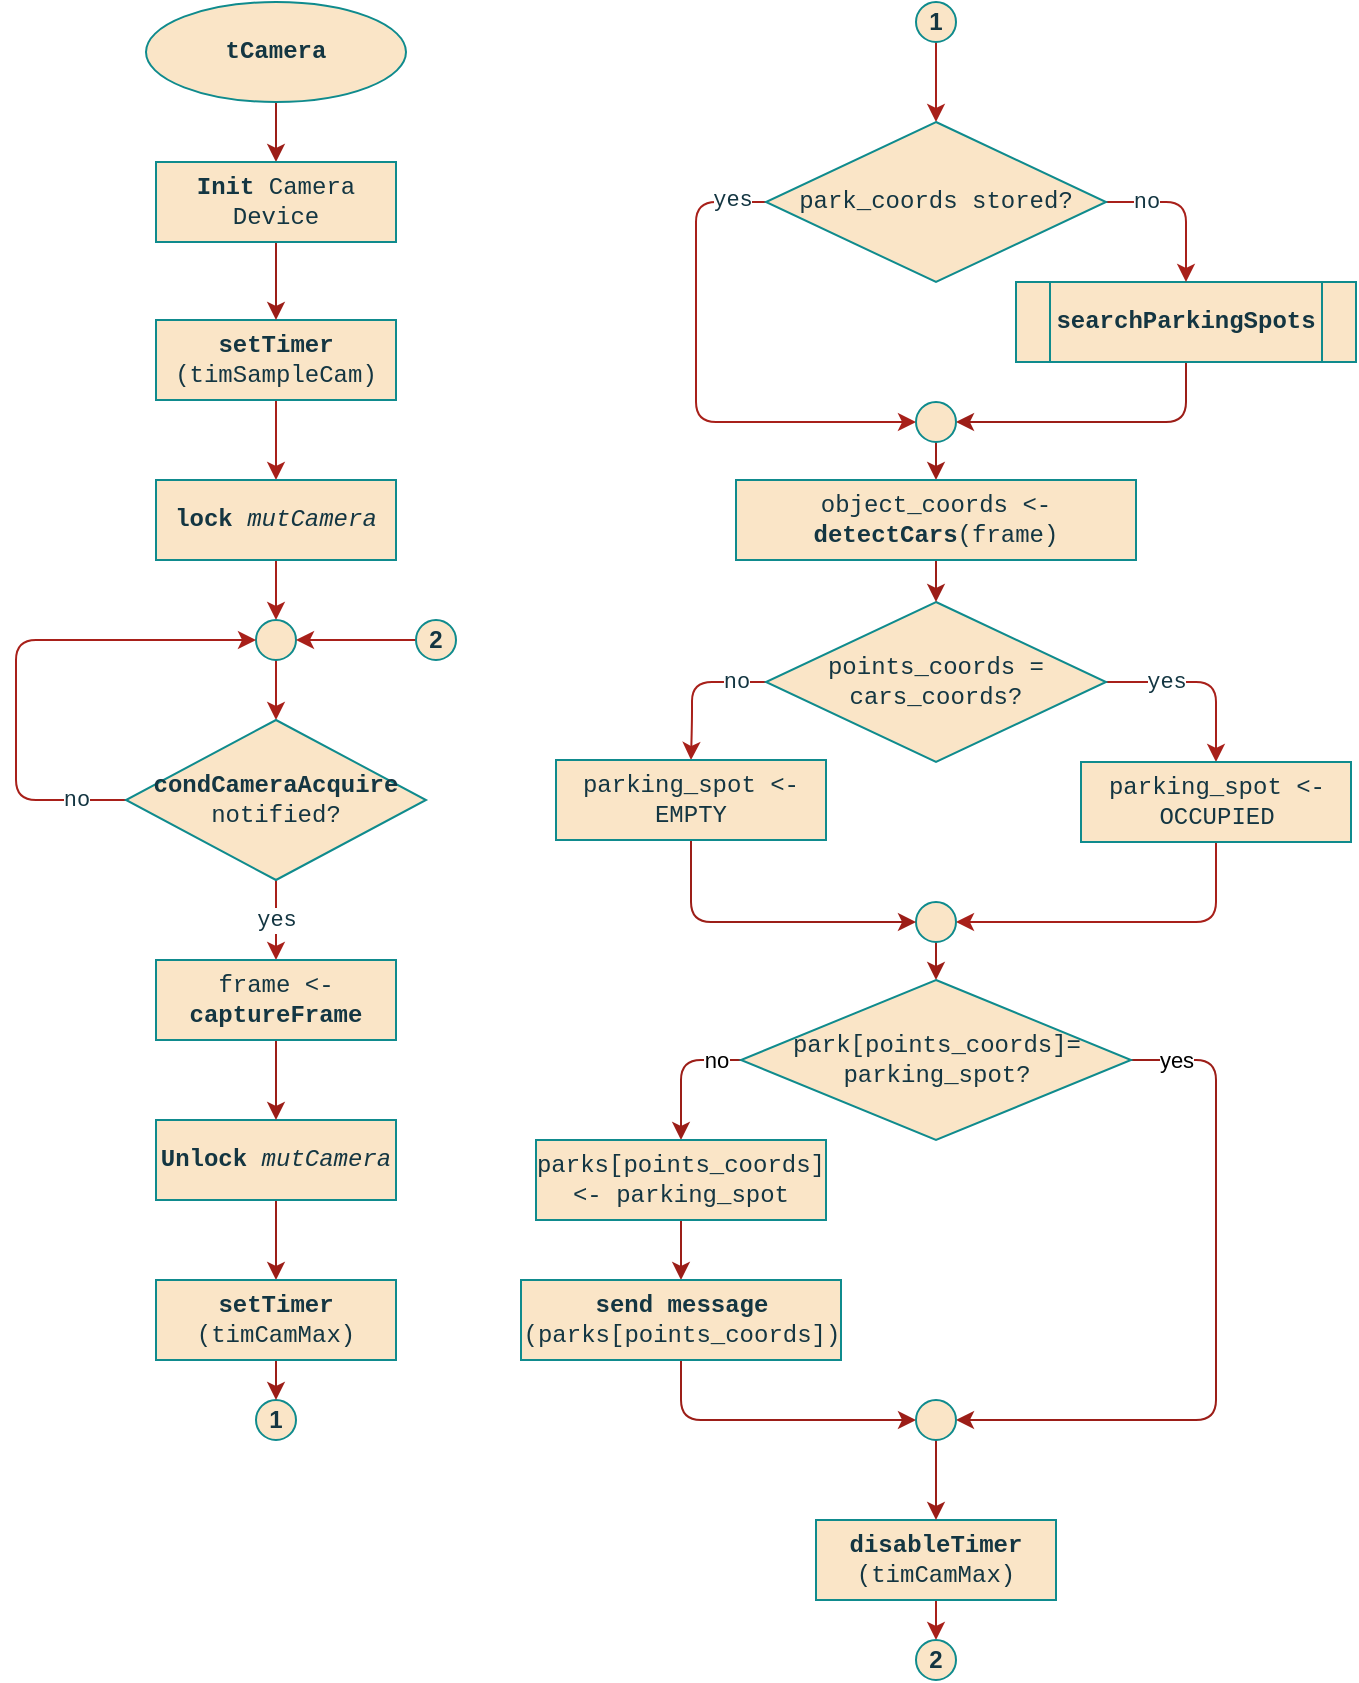 <mxfile version="15.9.6" type="github" pages="2">
  <diagram id="v8qI4HhwjPFjlMWwufgW" name="tCamera">
    <mxGraphModel dx="1422" dy="793" grid="1" gridSize="10" guides="1" tooltips="1" connect="1" arrows="1" fold="1" page="1" pageScale="1" pageWidth="827" pageHeight="1169" background="none" math="0" shadow="0">
      <root>
        <mxCell id="0" />
        <mxCell id="1" parent="0" />
        <mxCell id="VFJbaNTv9hFkWGfbKpp0-4" value="" style="edgeStyle=orthogonalEdgeStyle;rounded=0;orthogonalLoop=1;jettySize=auto;html=1;strokeColor=#9C1E18;" parent="1" source="l6NHMGRRc7nrXVu-Jkn_-1" target="VFJbaNTv9hFkWGfbKpp0-1" edge="1">
          <mxGeometry relative="1" as="geometry" />
        </mxCell>
        <mxCell id="l6NHMGRRc7nrXVu-Jkn_-1" value="&lt;b&gt;tCamera&lt;/b&gt;" style="ellipse;whiteSpace=wrap;html=1;fontFamily=Courier New;fillColor=#FAE5C7;strokeColor=#0F8B8D;fontColor=#143642;" parent="1" vertex="1">
          <mxGeometry x="145" y="41" width="130" height="50" as="geometry" />
        </mxCell>
        <mxCell id="l6NHMGRRc7nrXVu-Jkn_-10" style="edgeStyle=orthogonalEdgeStyle;curved=0;rounded=1;sketch=0;orthogonalLoop=1;jettySize=auto;html=1;exitX=0.5;exitY=1;exitDx=0;exitDy=0;entryX=0.5;entryY=0;entryDx=0;entryDy=0;fontFamily=Courier New;fontColor=#143642;strokeColor=#A8201A;fillColor=#FAE5C7;" parent="1" source="l6NHMGRRc7nrXVu-Jkn_-3" target="l6NHMGRRc7nrXVu-Jkn_-4" edge="1">
          <mxGeometry relative="1" as="geometry" />
        </mxCell>
        <mxCell id="l6NHMGRRc7nrXVu-Jkn_-3" value="&lt;div&gt;&lt;b&gt;setTimer&lt;/b&gt; (timSampleCam)&lt;br&gt;&lt;/div&gt;" style="rounded=0;whiteSpace=wrap;html=1;sketch=0;fontColor=#143642;strokeColor=#0F8B8D;fillColor=#FAE5C7;fontFamily=Courier New;" parent="1" vertex="1">
          <mxGeometry x="150" y="200" width="120" height="40" as="geometry" />
        </mxCell>
        <mxCell id="l6NHMGRRc7nrXVu-Jkn_-11" style="edgeStyle=orthogonalEdgeStyle;curved=0;rounded=1;sketch=0;orthogonalLoop=1;jettySize=auto;html=1;exitX=0.5;exitY=1;exitDx=0;exitDy=0;entryX=0.5;entryY=0;entryDx=0;entryDy=0;fontFamily=Courier New;fontColor=#143642;strokeColor=#A8201A;fillColor=#FAE5C7;" parent="1" source="l6NHMGRRc7nrXVu-Jkn_-4" target="l6NHMGRRc7nrXVu-Jkn_-5" edge="1">
          <mxGeometry relative="1" as="geometry" />
        </mxCell>
        <mxCell id="l6NHMGRRc7nrXVu-Jkn_-4" value="&lt;div&gt;&lt;b&gt;lock&lt;/b&gt;&lt;i&gt; mutCamera&lt;/i&gt;&lt;br&gt;&lt;/div&gt;" style="rounded=0;whiteSpace=wrap;html=1;sketch=0;fontColor=#143642;strokeColor=#0F8B8D;fillColor=#FAE5C7;fontFamily=Courier New;" parent="1" vertex="1">
          <mxGeometry x="150" y="280" width="120" height="40" as="geometry" />
        </mxCell>
        <mxCell id="l6NHMGRRc7nrXVu-Jkn_-12" value="" style="edgeStyle=orthogonalEdgeStyle;curved=0;rounded=1;sketch=0;orthogonalLoop=1;jettySize=auto;html=1;fontFamily=Courier New;fontColor=#143642;strokeColor=#A8201A;fillColor=#FAE5C7;" parent="1" source="l6NHMGRRc7nrXVu-Jkn_-5" target="l6NHMGRRc7nrXVu-Jkn_-6" edge="1">
          <mxGeometry relative="1" as="geometry" />
        </mxCell>
        <mxCell id="l6NHMGRRc7nrXVu-Jkn_-5" value="" style="ellipse;whiteSpace=wrap;html=1;aspect=fixed;rounded=0;sketch=0;fontColor=#143642;strokeColor=#0F8B8D;fillColor=#FAE5C7;" parent="1" vertex="1">
          <mxGeometry x="200" y="350" width="20" height="20" as="geometry" />
        </mxCell>
        <mxCell id="l6NHMGRRc7nrXVu-Jkn_-13" value="yes" style="edgeStyle=orthogonalEdgeStyle;curved=0;rounded=1;sketch=0;orthogonalLoop=1;jettySize=auto;html=1;fontFamily=Courier New;fontColor=#143642;strokeColor=#A8201A;fillColor=#FAE5C7;entryX=0.5;entryY=0;entryDx=0;entryDy=0;" parent="1" source="l6NHMGRRc7nrXVu-Jkn_-6" target="VFJbaNTv9hFkWGfbKpp0-8" edge="1">
          <mxGeometry relative="1" as="geometry">
            <mxPoint x="210" y="520" as="targetPoint" />
          </mxGeometry>
        </mxCell>
        <mxCell id="l6NHMGRRc7nrXVu-Jkn_-15" value="no" style="edgeStyle=orthogonalEdgeStyle;rounded=1;sketch=0;orthogonalLoop=1;jettySize=auto;html=1;entryX=0;entryY=0.5;entryDx=0;entryDy=0;fontFamily=Courier New;fontColor=#143642;strokeColor=#A8201A;fillColor=#FAE5C7;" parent="1" source="l6NHMGRRc7nrXVu-Jkn_-6" target="l6NHMGRRc7nrXVu-Jkn_-5" edge="1">
          <mxGeometry x="-0.804" relative="1" as="geometry">
            <Array as="points">
              <mxPoint x="80" y="440" />
              <mxPoint x="80" y="360" />
            </Array>
            <mxPoint as="offset" />
          </mxGeometry>
        </mxCell>
        <mxCell id="l6NHMGRRc7nrXVu-Jkn_-6" value="&lt;div&gt;&lt;b&gt;condCameraAcquire&lt;/b&gt;&lt;/div&gt;&lt;div&gt;notified?&lt;br&gt;&lt;/div&gt;" style="rhombus;whiteSpace=wrap;html=1;rounded=0;sketch=0;fontColor=#143642;strokeColor=#0F8B8D;fillColor=#FAE5C7;fontFamily=Courier New;" parent="1" vertex="1">
          <mxGeometry x="135" y="400" width="150" height="80" as="geometry" />
        </mxCell>
        <mxCell id="l6NHMGRRc7nrXVu-Jkn_-16" value="&lt;b&gt;1&lt;/b&gt;" style="ellipse;whiteSpace=wrap;html=1;aspect=fixed;rounded=0;sketch=0;fontColor=#143642;strokeColor=#0F8B8D;fillColor=#FAE5C7;" parent="1" vertex="1">
          <mxGeometry x="200" y="740" width="20" height="20" as="geometry" />
        </mxCell>
        <mxCell id="e0RwySAAgytXwszXOPwB-2" value="" style="edgeStyle=orthogonalEdgeStyle;rounded=0;sketch=0;orthogonalLoop=1;jettySize=auto;html=1;fontFamily=Courier New;fontColor=#143642;strokeColor=#A8201A;fillColor=#FAE5C7;" parent="1" source="l6NHMGRRc7nrXVu-Jkn_-18" target="KyUtLl3s_1Qc4pkxwlyl-3" edge="1">
          <mxGeometry relative="1" as="geometry" />
        </mxCell>
        <mxCell id="l6NHMGRRc7nrXVu-Jkn_-18" value="&lt;b&gt;1&lt;/b&gt;" style="ellipse;whiteSpace=wrap;html=1;aspect=fixed;rounded=0;sketch=0;fontColor=#143642;strokeColor=#0F8B8D;fillColor=#FAE5C7;" parent="1" vertex="1">
          <mxGeometry x="530" y="41" width="20" height="20" as="geometry" />
        </mxCell>
        <mxCell id="VFJbaNTv9hFkWGfbKpp0-19" style="edgeStyle=orthogonalEdgeStyle;rounded=1;orthogonalLoop=1;jettySize=auto;html=1;entryX=1;entryY=0.5;entryDx=0;entryDy=0;strokeColor=#9C1E18;" parent="1" source="KyUtLl3s_1Qc4pkxwlyl-1" target="IIurihWpFgiLpK9xwZB3-1" edge="1">
          <mxGeometry relative="1" as="geometry">
            <Array as="points">
              <mxPoint x="665" y="251" />
            </Array>
          </mxGeometry>
        </mxCell>
        <mxCell id="KyUtLl3s_1Qc4pkxwlyl-1" value="&lt;b&gt;searchParkingSpots&lt;/b&gt;" style="shape=process;whiteSpace=wrap;html=1;backgroundOutline=1;rounded=0;sketch=0;fontFamily=Courier New;fontColor=#143642;strokeColor=#0F8B8D;fillColor=#FAE5C7;" parent="1" vertex="1">
          <mxGeometry x="580" y="181" width="170" height="40" as="geometry" />
        </mxCell>
        <mxCell id="KyUtLl3s_1Qc4pkxwlyl-4" value="no" style="edgeStyle=orthogonalEdgeStyle;rounded=1;sketch=0;orthogonalLoop=1;jettySize=auto;html=1;entryX=0.5;entryY=0;entryDx=0;entryDy=0;fontFamily=Courier New;fontColor=#143642;strokeColor=#A8201A;fillColor=#FAE5C7;" parent="1" source="KyUtLl3s_1Qc4pkxwlyl-3" target="KyUtLl3s_1Qc4pkxwlyl-1" edge="1">
          <mxGeometry x="-0.5" relative="1" as="geometry">
            <Array as="points">
              <mxPoint x="665" y="141" />
            </Array>
            <mxPoint as="offset" />
          </mxGeometry>
        </mxCell>
        <mxCell id="e0RwySAAgytXwszXOPwB-3" value="yes" style="edgeStyle=orthogonalEdgeStyle;rounded=1;sketch=0;orthogonalLoop=1;jettySize=auto;html=1;fontFamily=Courier New;fontColor=#143642;strokeColor=#A8201A;fillColor=#FAE5C7;entryX=0;entryY=0.5;entryDx=0;entryDy=0;" parent="1" source="KyUtLl3s_1Qc4pkxwlyl-3" target="IIurihWpFgiLpK9xwZB3-1" edge="1">
          <mxGeometry x="-0.864" y="-1" relative="1" as="geometry">
            <Array as="points">
              <mxPoint x="420" y="141" />
              <mxPoint x="420" y="251" />
            </Array>
            <mxPoint as="offset" />
            <mxPoint x="400" y="221" as="targetPoint" />
          </mxGeometry>
        </mxCell>
        <mxCell id="KyUtLl3s_1Qc4pkxwlyl-3" value="park_coords stored?" style="rhombus;whiteSpace=wrap;html=1;rounded=0;sketch=0;fontColor=#143642;strokeColor=#0F8B8D;fillColor=#FAE5C7;fontFamily=Courier New;verticalAlign=middle;labelPosition=center;verticalLabelPosition=middle;align=center;" parent="1" vertex="1">
          <mxGeometry x="455" y="101" width="170" height="80" as="geometry" />
        </mxCell>
        <mxCell id="-vbJTXd0xeI-oMVjiKhT-1" value="yes" style="edgeStyle=orthogonalEdgeStyle;rounded=1;sketch=0;orthogonalLoop=1;jettySize=auto;html=1;entryX=0.5;entryY=0;entryDx=0;entryDy=0;fontFamily=Courier New;fontColor=#143642;strokeColor=#A8201A;fillColor=#FAE5C7;" parent="1" source="e0RwySAAgytXwszXOPwB-1" target="e0RwySAAgytXwszXOPwB-5" edge="1">
          <mxGeometry x="-0.368" relative="1" as="geometry">
            <Array as="points">
              <mxPoint x="680" y="381" />
            </Array>
            <mxPoint as="offset" />
          </mxGeometry>
        </mxCell>
        <mxCell id="RzPXeAHFYvMgDv231EIz-7" value="no" style="edgeStyle=orthogonalEdgeStyle;rounded=1;sketch=0;orthogonalLoop=1;jettySize=auto;html=1;fontFamily=Courier New;fontColor=#143642;strokeColor=#A8201A;fillColor=#FAE5C7;entryX=0.5;entryY=0;entryDx=0;entryDy=0;" parent="1" source="e0RwySAAgytXwszXOPwB-1" target="kNWcUIAmtcXSwYykUJl_-1" edge="1">
          <mxGeometry x="-0.605" relative="1" as="geometry">
            <Array as="points">
              <mxPoint x="418" y="381" />
              <mxPoint x="418" y="400" />
            </Array>
            <mxPoint as="offset" />
            <mxPoint x="440" y="410" as="targetPoint" />
          </mxGeometry>
        </mxCell>
        <mxCell id="e0RwySAAgytXwszXOPwB-1" value="points_coords = cars_coords?" style="rhombus;whiteSpace=wrap;html=1;rounded=0;sketch=0;fontColor=#143642;strokeColor=#0F8B8D;fillColor=#FAE5C7;fontFamily=Courier New;verticalAlign=middle;labelPosition=center;verticalLabelPosition=middle;align=center;" parent="1" vertex="1">
          <mxGeometry x="455" y="341" width="170" height="80" as="geometry" />
        </mxCell>
        <mxCell id="RzPXeAHFYvMgDv231EIz-8" style="edgeStyle=orthogonalEdgeStyle;rounded=1;sketch=0;orthogonalLoop=1;jettySize=auto;html=1;entryX=1;entryY=0.5;entryDx=0;entryDy=0;fontFamily=Courier New;fontColor=#143642;strokeColor=#A8201A;fillColor=#FAE5C7;" parent="1" source="e0RwySAAgytXwszXOPwB-5" target="e0RwySAAgytXwszXOPwB-7" edge="1">
          <mxGeometry relative="1" as="geometry">
            <Array as="points">
              <mxPoint x="680" y="501" />
            </Array>
          </mxGeometry>
        </mxCell>
        <mxCell id="e0RwySAAgytXwszXOPwB-5" value="parking_spot &amp;lt;- OCCUPIED" style="rounded=0;whiteSpace=wrap;html=1;sketch=0;fontColor=#143642;strokeColor=#0F8B8D;fillColor=#FAE5C7;fontFamily=Courier New;" parent="1" vertex="1">
          <mxGeometry x="612.5" y="421" width="135" height="40" as="geometry" />
        </mxCell>
        <mxCell id="kNWcUIAmtcXSwYykUJl_-4" value="" style="edgeStyle=orthogonalEdgeStyle;rounded=1;orthogonalLoop=1;jettySize=auto;html=1;strokeColor=#9C1E18;" parent="1" source="e0RwySAAgytXwszXOPwB-7" target="kNWcUIAmtcXSwYykUJl_-3" edge="1">
          <mxGeometry relative="1" as="geometry" />
        </mxCell>
        <mxCell id="e0RwySAAgytXwszXOPwB-7" value="" style="ellipse;whiteSpace=wrap;html=1;aspect=fixed;rounded=0;sketch=0;fontColor=#143642;strokeColor=#0F8B8D;fillColor=#FAE5C7;" parent="1" vertex="1">
          <mxGeometry x="530" y="491" width="20" height="20" as="geometry" />
        </mxCell>
        <mxCell id="-vbJTXd0xeI-oMVjiKhT-7" value="" style="edgeStyle=orthogonalEdgeStyle;rounded=0;sketch=0;orthogonalLoop=1;jettySize=auto;html=1;fontFamily=Courier New;fontColor=#143642;strokeColor=#A8201A;fillColor=#FAE5C7;" parent="1" source="-vbJTXd0xeI-oMVjiKhT-5" target="l6NHMGRRc7nrXVu-Jkn_-5" edge="1">
          <mxGeometry relative="1" as="geometry" />
        </mxCell>
        <mxCell id="-vbJTXd0xeI-oMVjiKhT-5" value="2" style="ellipse;whiteSpace=wrap;html=1;aspect=fixed;rounded=0;sketch=0;fontColor=#143642;strokeColor=#0F8B8D;fillColor=#FAE5C7;fontStyle=1" parent="1" vertex="1">
          <mxGeometry x="280" y="350" width="20" height="20" as="geometry" />
        </mxCell>
        <mxCell id="VFJbaNTv9hFkWGfbKpp0-17" style="edgeStyle=orthogonalEdgeStyle;rounded=0;orthogonalLoop=1;jettySize=auto;html=1;exitX=0.5;exitY=1;exitDx=0;exitDy=0;entryX=0.5;entryY=0;entryDx=0;entryDy=0;strokeColor=#9C1E18;" parent="1" source="IIurihWpFgiLpK9xwZB3-1" target="VFJbaNTv9hFkWGfbKpp0-15" edge="1">
          <mxGeometry relative="1" as="geometry" />
        </mxCell>
        <mxCell id="IIurihWpFgiLpK9xwZB3-1" value="" style="ellipse;whiteSpace=wrap;html=1;aspect=fixed;rounded=0;sketch=0;fontColor=#143642;strokeColor=#0F8B8D;fillColor=#FAE5C7;" parent="1" vertex="1">
          <mxGeometry x="530" y="241" width="20" height="20" as="geometry" />
        </mxCell>
        <mxCell id="RzPXeAHFYvMgDv231EIz-6" value="" style="edgeStyle=orthogonalEdgeStyle;rounded=1;sketch=0;orthogonalLoop=1;jettySize=auto;html=1;fontFamily=Courier New;fontColor=#143642;strokeColor=#A8201A;fillColor=#FAE5C7;" parent="1" source="RzPXeAHFYvMgDv231EIz-3" target="RzPXeAHFYvMgDv231EIz-5" edge="1">
          <mxGeometry relative="1" as="geometry" />
        </mxCell>
        <mxCell id="RzPXeAHFYvMgDv231EIz-3" value="&lt;b&gt;disableTimer &lt;/b&gt;(timCamMax)&lt;b&gt; &lt;/b&gt;" style="rounded=0;whiteSpace=wrap;html=1;sketch=0;fontColor=#143642;strokeColor=#0F8B8D;fillColor=#FAE5C7;fontFamily=Courier New;" parent="1" vertex="1">
          <mxGeometry x="480" y="800" width="120" height="40" as="geometry" />
        </mxCell>
        <mxCell id="RzPXeAHFYvMgDv231EIz-5" value="2" style="ellipse;whiteSpace=wrap;html=1;aspect=fixed;rounded=0;sketch=0;fontColor=#143642;strokeColor=#0F8B8D;fillColor=#FAE5C7;fontStyle=1" parent="1" vertex="1">
          <mxGeometry x="530" y="860" width="20" height="20" as="geometry" />
        </mxCell>
        <mxCell id="VFJbaNTv9hFkWGfbKpp0-11" value="" style="edgeStyle=orthogonalEdgeStyle;rounded=0;orthogonalLoop=1;jettySize=auto;html=1;strokeColor=#9C1E18;" parent="1" source="RTNJ3omcphne2tRmx8Gc-2" target="VFJbaNTv9hFkWGfbKpp0-9" edge="1">
          <mxGeometry relative="1" as="geometry" />
        </mxCell>
        <mxCell id="RTNJ3omcphne2tRmx8Gc-2" value="&lt;b&gt;Unlock&lt;/b&gt; &lt;i&gt;mutCamera&lt;/i&gt;" style="rounded=0;whiteSpace=wrap;html=1;sketch=0;fontColor=#143642;strokeColor=#0F8B8D;fillColor=#FAE5C7;fontFamily=Courier New;" parent="1" vertex="1">
          <mxGeometry x="150" y="600" width="120" height="40" as="geometry" />
        </mxCell>
        <mxCell id="VFJbaNTv9hFkWGfbKpp0-7" style="edgeStyle=orthogonalEdgeStyle;rounded=0;orthogonalLoop=1;jettySize=auto;html=1;exitX=0.5;exitY=1;exitDx=0;exitDy=0;entryX=0.5;entryY=0;entryDx=0;entryDy=0;strokeColor=#9C1E18;" parent="1" source="VFJbaNTv9hFkWGfbKpp0-1" target="l6NHMGRRc7nrXVu-Jkn_-3" edge="1">
          <mxGeometry relative="1" as="geometry" />
        </mxCell>
        <mxCell id="VFJbaNTv9hFkWGfbKpp0-1" value="&lt;b&gt;Init&lt;/b&gt; Camera Device" style="rounded=0;whiteSpace=wrap;html=1;sketch=0;fontColor=#143642;strokeColor=#0F8B8D;fillColor=#FAE5C7;fontFamily=Courier New;" parent="1" vertex="1">
          <mxGeometry x="150" y="121" width="120" height="40" as="geometry" />
        </mxCell>
        <mxCell id="VFJbaNTv9hFkWGfbKpp0-10" value="" style="edgeStyle=orthogonalEdgeStyle;rounded=0;orthogonalLoop=1;jettySize=auto;html=1;strokeColor=#9C1E18;" parent="1" source="VFJbaNTv9hFkWGfbKpp0-8" target="RTNJ3omcphne2tRmx8Gc-2" edge="1">
          <mxGeometry relative="1" as="geometry" />
        </mxCell>
        <mxCell id="VFJbaNTv9hFkWGfbKpp0-8" value="frame &amp;lt;- &lt;b&gt;captureFrame&lt;/b&gt;" style="rounded=0;whiteSpace=wrap;html=1;sketch=0;fontColor=#143642;strokeColor=#0F8B8D;fillColor=#FAE5C7;fontFamily=Courier New;" parent="1" vertex="1">
          <mxGeometry x="150" y="520" width="120" height="40" as="geometry" />
        </mxCell>
        <mxCell id="VFJbaNTv9hFkWGfbKpp0-14" style="edgeStyle=orthogonalEdgeStyle;rounded=0;orthogonalLoop=1;jettySize=auto;html=1;exitX=0.5;exitY=1;exitDx=0;exitDy=0;entryX=0.5;entryY=0;entryDx=0;entryDy=0;strokeColor=#9C1E18;" parent="1" source="VFJbaNTv9hFkWGfbKpp0-9" target="l6NHMGRRc7nrXVu-Jkn_-16" edge="1">
          <mxGeometry relative="1" as="geometry" />
        </mxCell>
        <mxCell id="VFJbaNTv9hFkWGfbKpp0-9" value="&lt;div&gt;&lt;b&gt;setTimer&lt;/b&gt;&lt;br&gt;&lt;/div&gt;&lt;div&gt;(timCamMax)&lt;/div&gt;" style="rounded=0;whiteSpace=wrap;html=1;sketch=0;fontColor=#143642;strokeColor=#0F8B8D;fillColor=#FAE5C7;fontFamily=Courier New;" parent="1" vertex="1">
          <mxGeometry x="150" y="680" width="120" height="40" as="geometry" />
        </mxCell>
        <mxCell id="VFJbaNTv9hFkWGfbKpp0-18" style="edgeStyle=orthogonalEdgeStyle;rounded=0;orthogonalLoop=1;jettySize=auto;html=1;exitX=0.5;exitY=1;exitDx=0;exitDy=0;entryX=0.5;entryY=0;entryDx=0;entryDy=0;strokeColor=#9C1E18;" parent="1" source="VFJbaNTv9hFkWGfbKpp0-15" target="e0RwySAAgytXwszXOPwB-1" edge="1">
          <mxGeometry relative="1" as="geometry" />
        </mxCell>
        <mxCell id="VFJbaNTv9hFkWGfbKpp0-15" value="object_coords &amp;lt;- &lt;b&gt;detectCars&lt;/b&gt;(frame)" style="rounded=0;whiteSpace=wrap;html=1;sketch=0;fontColor=#143642;strokeColor=#0F8B8D;fillColor=#FAE5C7;fontFamily=Courier New;" parent="1" vertex="1">
          <mxGeometry x="440" y="280" width="200" height="40" as="geometry" />
        </mxCell>
        <mxCell id="kNWcUIAmtcXSwYykUJl_-2" style="edgeStyle=orthogonalEdgeStyle;rounded=1;orthogonalLoop=1;jettySize=auto;html=1;entryX=0;entryY=0.5;entryDx=0;entryDy=0;strokeColor=#9C1E18;" parent="1" source="kNWcUIAmtcXSwYykUJl_-1" target="e0RwySAAgytXwszXOPwB-7" edge="1">
          <mxGeometry relative="1" as="geometry">
            <Array as="points">
              <mxPoint x="418" y="501" />
            </Array>
          </mxGeometry>
        </mxCell>
        <mxCell id="kNWcUIAmtcXSwYykUJl_-1" value="parking_spot &amp;lt;-EMPTY" style="rounded=0;whiteSpace=wrap;html=1;sketch=0;fontColor=#143642;strokeColor=#0F8B8D;fillColor=#FAE5C7;fontFamily=Courier New;" parent="1" vertex="1">
          <mxGeometry x="350" y="420" width="135" height="40" as="geometry" />
        </mxCell>
        <mxCell id="kNWcUIAmtcXSwYykUJl_-8" value="no" style="edgeStyle=orthogonalEdgeStyle;rounded=1;orthogonalLoop=1;jettySize=auto;html=1;exitX=0;exitY=0.5;exitDx=0;exitDy=0;entryX=0.5;entryY=0;entryDx=0;entryDy=0;strokeColor=#9C1E18;" parent="1" source="kNWcUIAmtcXSwYykUJl_-3" target="kNWcUIAmtcXSwYykUJl_-5" edge="1">
          <mxGeometry x="-0.643" relative="1" as="geometry">
            <mxPoint as="offset" />
          </mxGeometry>
        </mxCell>
        <mxCell id="kNWcUIAmtcXSwYykUJl_-13" value="yes" style="edgeStyle=orthogonalEdgeStyle;rounded=1;orthogonalLoop=1;jettySize=auto;html=1;entryX=1;entryY=0.5;entryDx=0;entryDy=0;strokeColor=#9C1E18;" parent="1" source="kNWcUIAmtcXSwYykUJl_-3" target="kNWcUIAmtcXSwYykUJl_-11" edge="1">
          <mxGeometry x="-0.872" relative="1" as="geometry">
            <Array as="points">
              <mxPoint x="680" y="570" />
              <mxPoint x="680" y="750" />
            </Array>
            <mxPoint as="offset" />
          </mxGeometry>
        </mxCell>
        <mxCell id="kNWcUIAmtcXSwYykUJl_-3" value="&lt;div&gt;park[points_coords]=&lt;br&gt;&lt;/div&gt;&lt;div&gt;parking_spot?&lt;/div&gt;" style="rhombus;whiteSpace=wrap;html=1;rounded=0;sketch=0;fontColor=#143642;strokeColor=#0F8B8D;fillColor=#FAE5C7;fontFamily=Courier New;verticalAlign=middle;labelPosition=center;verticalLabelPosition=middle;align=center;" parent="1" vertex="1">
          <mxGeometry x="442.5" y="530" width="195" height="80" as="geometry" />
        </mxCell>
        <mxCell id="kNWcUIAmtcXSwYykUJl_-10" value="" style="edgeStyle=orthogonalEdgeStyle;rounded=1;orthogonalLoop=1;jettySize=auto;html=1;strokeColor=#9C1E18;" parent="1" source="kNWcUIAmtcXSwYykUJl_-5" target="kNWcUIAmtcXSwYykUJl_-9" edge="1">
          <mxGeometry relative="1" as="geometry" />
        </mxCell>
        <mxCell id="kNWcUIAmtcXSwYykUJl_-5" value="parks[points_coords] &amp;lt;- parking_spot" style="rounded=0;whiteSpace=wrap;html=1;sketch=0;fontColor=#143642;strokeColor=#0F8B8D;fillColor=#FAE5C7;fontFamily=Courier New;" parent="1" vertex="1">
          <mxGeometry x="340" y="610" width="145" height="40" as="geometry" />
        </mxCell>
        <mxCell id="kNWcUIAmtcXSwYykUJl_-12" style="edgeStyle=orthogonalEdgeStyle;rounded=1;orthogonalLoop=1;jettySize=auto;html=1;entryX=0;entryY=0.5;entryDx=0;entryDy=0;strokeColor=#9C1E18;" parent="1" source="kNWcUIAmtcXSwYykUJl_-9" target="kNWcUIAmtcXSwYykUJl_-11" edge="1">
          <mxGeometry relative="1" as="geometry">
            <Array as="points">
              <mxPoint x="413" y="750" />
            </Array>
          </mxGeometry>
        </mxCell>
        <mxCell id="kNWcUIAmtcXSwYykUJl_-9" value="&lt;b&gt;send message&lt;/b&gt;&lt;br&gt;(parks[points_coords])" style="rounded=0;whiteSpace=wrap;html=1;sketch=0;fontColor=#143642;strokeColor=#0F8B8D;fillColor=#FAE5C7;fontFamily=Courier New;" parent="1" vertex="1">
          <mxGeometry x="332.5" y="680" width="160" height="40" as="geometry" />
        </mxCell>
        <mxCell id="kNWcUIAmtcXSwYykUJl_-14" value="" style="edgeStyle=orthogonalEdgeStyle;rounded=1;orthogonalLoop=1;jettySize=auto;html=1;strokeColor=#9C1E18;" parent="1" source="kNWcUIAmtcXSwYykUJl_-11" target="RzPXeAHFYvMgDv231EIz-3" edge="1">
          <mxGeometry relative="1" as="geometry" />
        </mxCell>
        <mxCell id="kNWcUIAmtcXSwYykUJl_-11" value="" style="ellipse;whiteSpace=wrap;html=1;aspect=fixed;rounded=0;sketch=0;fontColor=#143642;strokeColor=#0F8B8D;fillColor=#FAE5C7;" parent="1" vertex="1">
          <mxGeometry x="530" y="740" width="20" height="20" as="geometry" />
        </mxCell>
      </root>
    </mxGraphModel>
  </diagram>
  <diagram name="search_parking_spots" id="3J5cEA7wHEVuGu_4V9Yv">
    <mxGraphModel dx="1422" dy="793" grid="1" gridSize="10" guides="1" tooltips="1" connect="1" arrows="1" fold="1" page="1" pageScale="1" pageWidth="827" pageHeight="1169" background="none" math="0" shadow="0">
      <root>
        <mxCell id="FwmZ1wWZXGTCBGaVfnWC-0" />
        <mxCell id="FwmZ1wWZXGTCBGaVfnWC-1" parent="FwmZ1wWZXGTCBGaVfnWC-0" />
        <mxCell id="RYqeFpZ6RtjykUbqgXeM-1" style="edgeStyle=orthogonalEdgeStyle;rounded=0;sketch=0;orthogonalLoop=1;jettySize=auto;html=1;exitX=0.5;exitY=1;exitDx=0;exitDy=0;entryX=0.5;entryY=0;entryDx=0;entryDy=0;fontFamily=Courier New;fontColor=#143642;strokeColor=#A8201A;fillColor=#FAE5C7;" parent="FwmZ1wWZXGTCBGaVfnWC-1" source="FwmZ1wWZXGTCBGaVfnWC-19" target="FwmZ1wWZXGTCBGaVfnWC-20" edge="1">
          <mxGeometry relative="1" as="geometry" />
        </mxCell>
        <mxCell id="FwmZ1wWZXGTCBGaVfnWC-19" value="proc_image &amp;lt;- &lt;b&gt;greyScaleFilter&lt;/b&gt;(frame) " style="rounded=0;whiteSpace=wrap;html=1;sketch=0;fontColor=#143642;strokeColor=#0F8B8D;fillColor=#FAE5C7;fontFamily=Courier New;" parent="FwmZ1wWZXGTCBGaVfnWC-1" vertex="1">
          <mxGeometry x="264.53" y="120" width="190.32" height="40" as="geometry" />
        </mxCell>
        <mxCell id="RYqeFpZ6RtjykUbqgXeM-2" style="edgeStyle=orthogonalEdgeStyle;rounded=0;sketch=0;orthogonalLoop=1;jettySize=auto;html=1;exitX=0.5;exitY=1;exitDx=0;exitDy=0;entryX=0.5;entryY=0;entryDx=0;entryDy=0;fontFamily=Courier New;fontColor=#143642;strokeColor=#A8201A;fillColor=#FAE5C7;" parent="FwmZ1wWZXGTCBGaVfnWC-1" source="FwmZ1wWZXGTCBGaVfnWC-20" target="FwmZ1wWZXGTCBGaVfnWC-21" edge="1">
          <mxGeometry relative="1" as="geometry" />
        </mxCell>
        <mxCell id="FwmZ1wWZXGTCBGaVfnWC-20" value="proc_image &amp;lt;- &lt;b&gt;cannyEdgeFilter&lt;/b&gt;(proc_image) " style="rounded=0;whiteSpace=wrap;html=1;sketch=0;fontColor=#143642;strokeColor=#0F8B8D;fillColor=#FAE5C7;fontFamily=Courier New;" parent="FwmZ1wWZXGTCBGaVfnWC-1" vertex="1">
          <mxGeometry x="245.76" y="200" width="227.82" height="40" as="geometry" />
        </mxCell>
        <mxCell id="RYqeFpZ6RtjykUbqgXeM-3" style="edgeStyle=orthogonalEdgeStyle;rounded=0;sketch=0;orthogonalLoop=1;jettySize=auto;html=1;exitX=0.5;exitY=1;exitDx=0;exitDy=0;entryX=0.5;entryY=0;entryDx=0;entryDy=0;fontFamily=Courier New;fontColor=#143642;strokeColor=#A8201A;fillColor=#FAE5C7;" parent="FwmZ1wWZXGTCBGaVfnWC-1" source="FwmZ1wWZXGTCBGaVfnWC-21" target="FwmZ1wWZXGTCBGaVfnWC-22" edge="1">
          <mxGeometry relative="1" as="geometry" />
        </mxCell>
        <mxCell id="FwmZ1wWZXGTCBGaVfnWC-21" value="line_vect &amp;lt;- &lt;b&gt;houghLineTransfom&lt;/b&gt;(proc_image) " style="rounded=0;whiteSpace=wrap;html=1;sketch=0;fontColor=#143642;strokeColor=#0F8B8D;fillColor=#FAE5C7;fontFamily=Courier New;" parent="FwmZ1wWZXGTCBGaVfnWC-1" vertex="1">
          <mxGeometry x="239.69" y="280" width="239.69" height="40" as="geometry" />
        </mxCell>
        <mxCell id="RYqeFpZ6RtjykUbqgXeM-4" style="edgeStyle=orthogonalEdgeStyle;rounded=0;sketch=0;orthogonalLoop=1;jettySize=auto;html=1;entryX=0.5;entryY=0;entryDx=0;entryDy=0;fontFamily=Courier New;fontColor=#143642;strokeColor=#A8201A;fillColor=#FAE5C7;" parent="FwmZ1wWZXGTCBGaVfnWC-1" source="FwmZ1wWZXGTCBGaVfnWC-22" target="FwmZ1wWZXGTCBGaVfnWC-23" edge="1">
          <mxGeometry relative="1" as="geometry" />
        </mxCell>
        <mxCell id="FwmZ1wWZXGTCBGaVfnWC-22" value="&lt;div&gt;park_coords &amp;lt;- &lt;b&gt;horizontalVerticalLinesInterseption&lt;/b&gt;&lt;/div&gt;&lt;div&gt;(line_vect)&lt;/div&gt;" style="rounded=0;whiteSpace=wrap;html=1;sketch=0;fontColor=#143642;strokeColor=#0F8B8D;fillColor=#FAE5C7;fontFamily=Courier New;" parent="FwmZ1wWZXGTCBGaVfnWC-1" vertex="1">
          <mxGeometry x="214.54" y="360" width="290.31" height="50" as="geometry" />
        </mxCell>
        <mxCell id="VDUm_ZgX_KxJoRCqECng-0" style="edgeStyle=orthogonalEdgeStyle;rounded=0;sketch=0;orthogonalLoop=1;jettySize=auto;html=1;exitX=0.5;exitY=1;exitDx=0;exitDy=0;fontFamily=Courier New;fontColor=#143642;strokeColor=#A8201A;fillColor=#FAE5C7;" parent="FwmZ1wWZXGTCBGaVfnWC-1" source="FwmZ1wWZXGTCBGaVfnWC-23" target="RYqeFpZ6RtjykUbqgXeM-5" edge="1">
          <mxGeometry relative="1" as="geometry" />
        </mxCell>
        <mxCell id="FwmZ1wWZXGTCBGaVfnWC-23" value="&lt;b&gt;store&lt;/b&gt; park_coords" style="rounded=0;whiteSpace=wrap;html=1;sketch=0;fontColor=#143642;strokeColor=#0F8B8D;fillColor=#FAE5C7;fontFamily=Courier New;" parent="FwmZ1wWZXGTCBGaVfnWC-1" vertex="1">
          <mxGeometry x="284.83" y="440" width="149.69" height="40" as="geometry" />
        </mxCell>
        <mxCell id="RYqeFpZ6RtjykUbqgXeM-0" style="edgeStyle=orthogonalEdgeStyle;rounded=0;sketch=0;orthogonalLoop=1;jettySize=auto;html=1;entryX=0.5;entryY=0;entryDx=0;entryDy=0;fontFamily=Courier New;fontColor=#143642;strokeColor=#A8201A;fillColor=#FAE5C7;" parent="FwmZ1wWZXGTCBGaVfnWC-1" source="Fn-G0PzBXLO2K91ujMZM-1" target="FwmZ1wWZXGTCBGaVfnWC-19" edge="1">
          <mxGeometry relative="1" as="geometry" />
        </mxCell>
        <mxCell id="Fn-G0PzBXLO2K91ujMZM-1" value="&lt;div&gt;start: &lt;br&gt;&lt;/div&gt;&lt;div&gt;&lt;div&gt;searchParkingSpots&lt;br&gt;&lt;/div&gt;&lt;/div&gt;" style="ellipse;whiteSpace=wrap;html=1;rounded=0;sketch=0;fontFamily=Courier New;fontColor=#143642;strokeColor=#0F8B8D;fillColor=#FAE5C7;fontStyle=1" parent="FwmZ1wWZXGTCBGaVfnWC-1" vertex="1">
          <mxGeometry x="283.83" y="30" width="152.42" height="50" as="geometry" />
        </mxCell>
        <mxCell id="RYqeFpZ6RtjykUbqgXeM-5" value="end" style="ellipse;whiteSpace=wrap;html=1;rounded=0;sketch=0;fontFamily=Courier New;fontColor=#143642;strokeColor=#0F8B8D;fillColor=#FAE5C7;fontStyle=1" parent="FwmZ1wWZXGTCBGaVfnWC-1" vertex="1">
          <mxGeometry x="318.46" y="520" width="82.43" height="40" as="geometry" />
        </mxCell>
      </root>
    </mxGraphModel>
  </diagram>
</mxfile>
